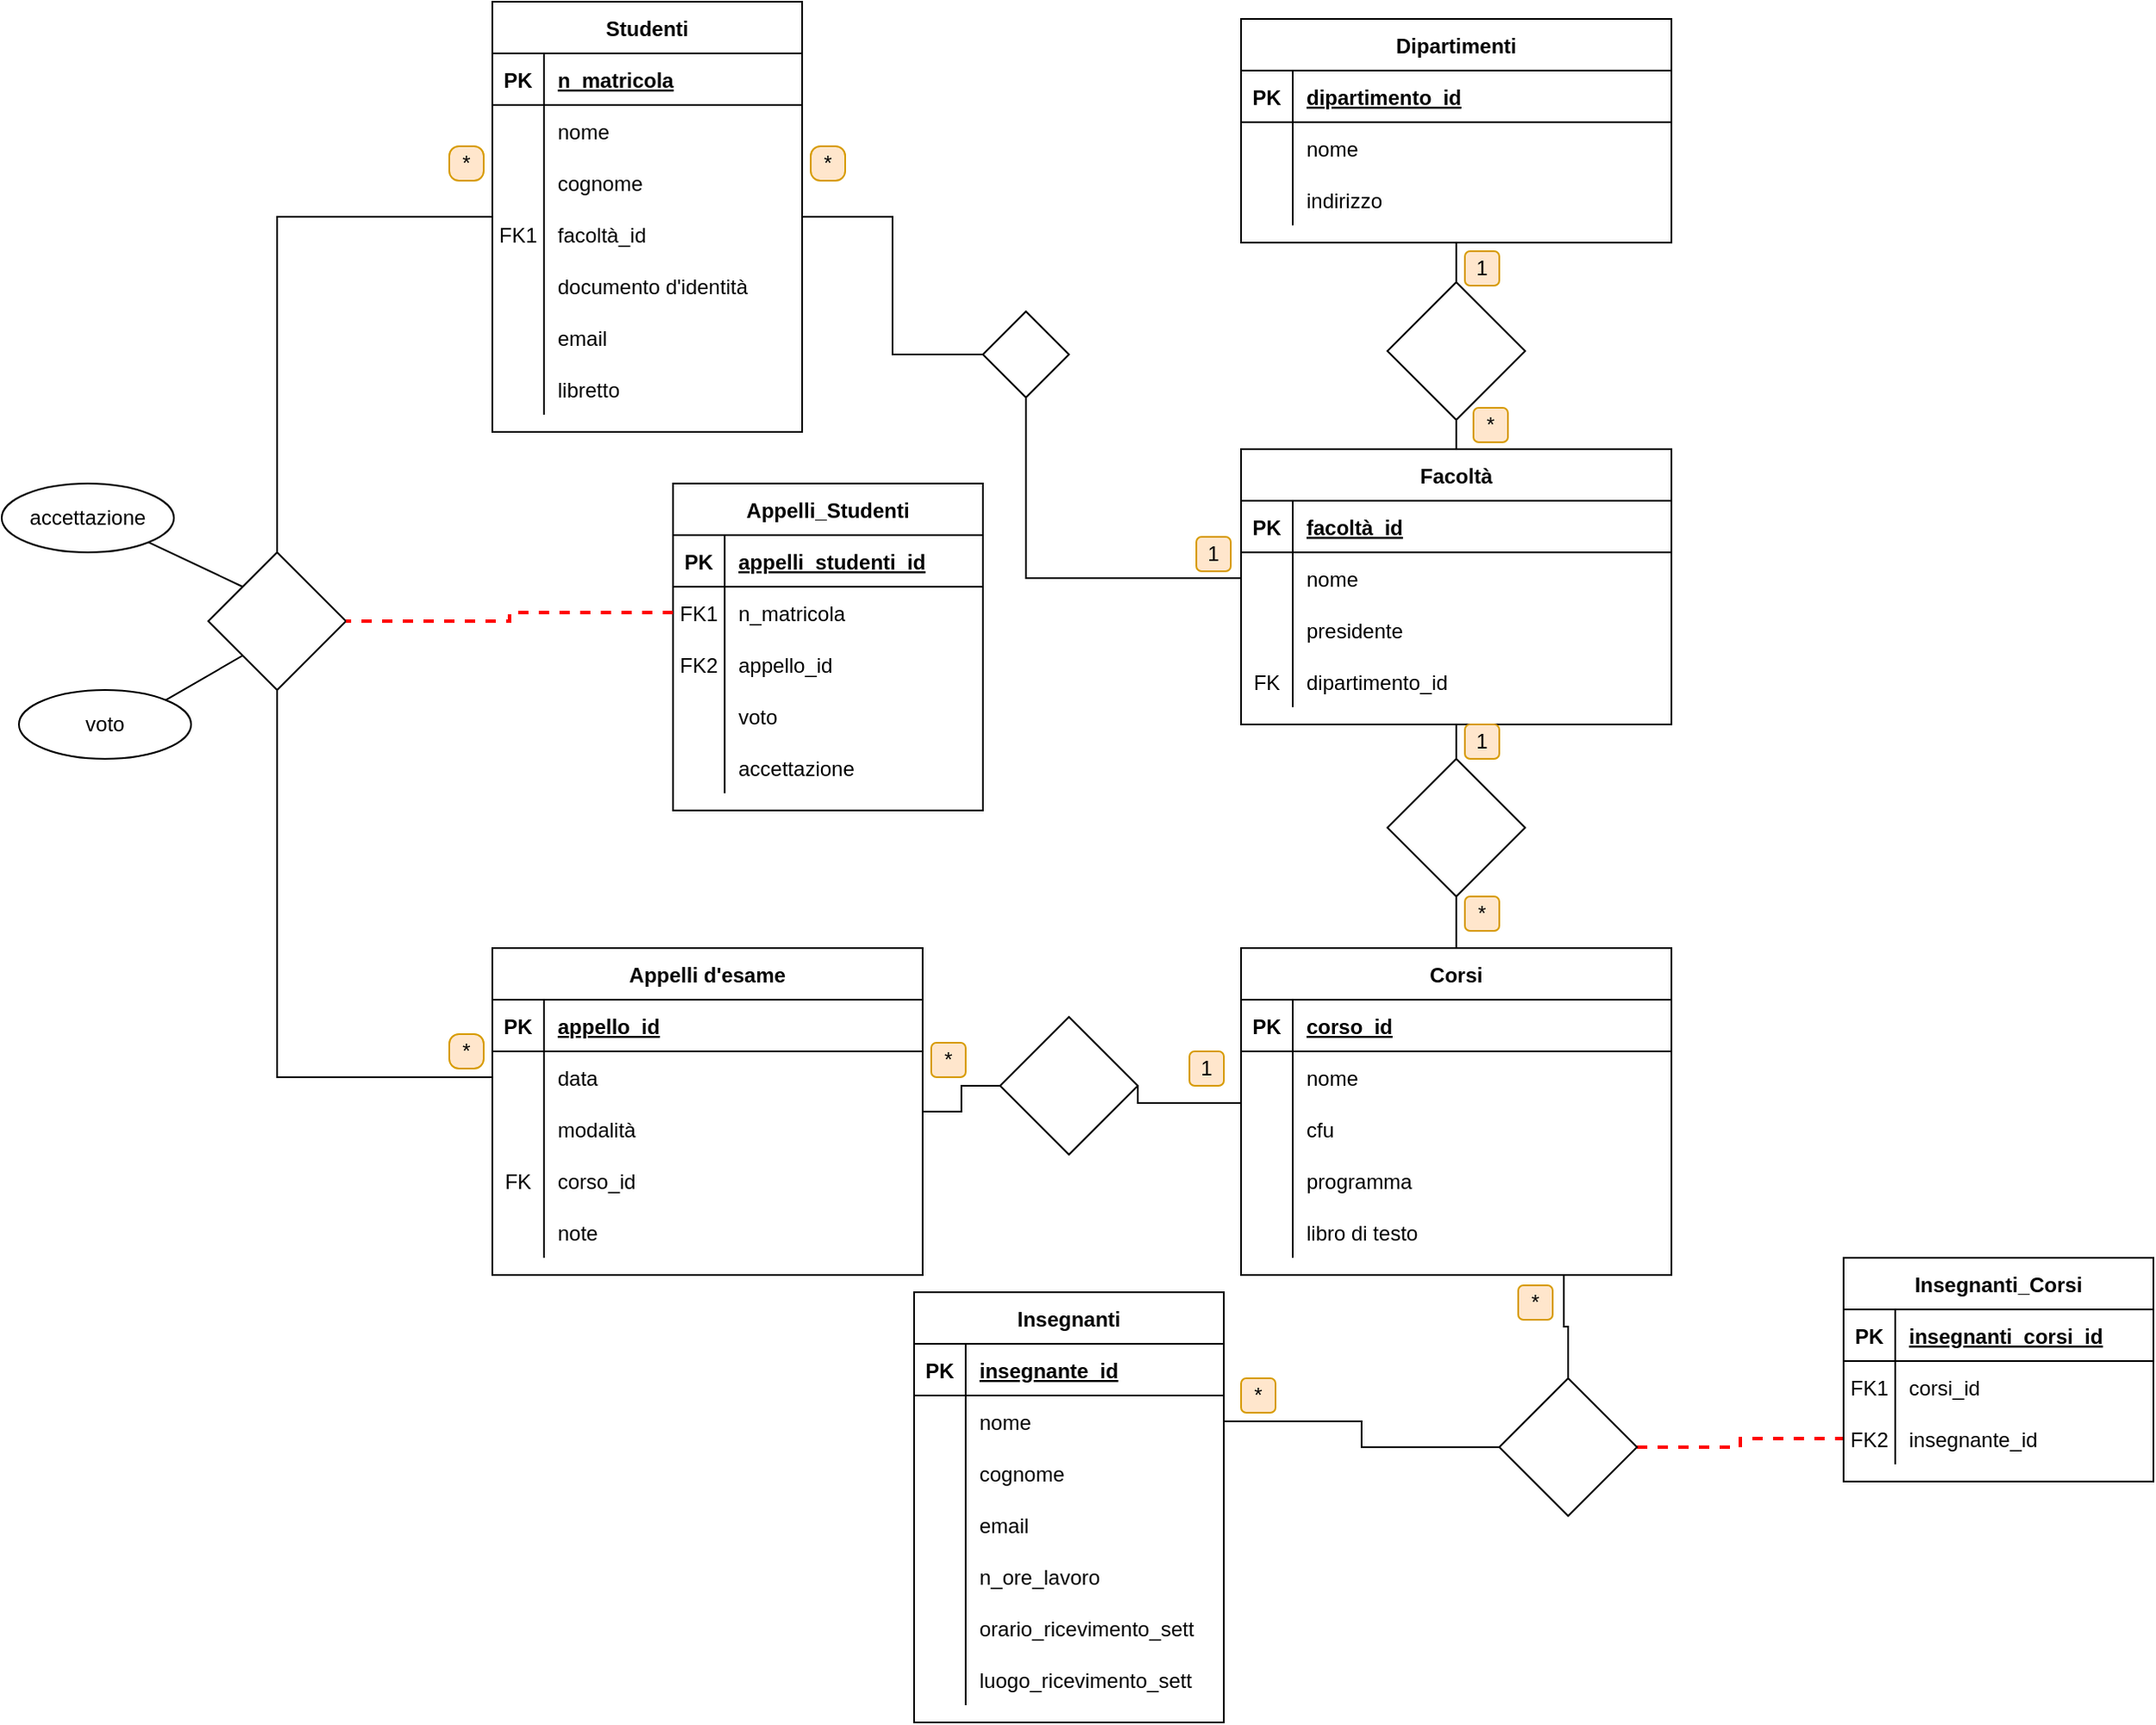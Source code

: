 <mxfile version="15.8.7" type="device"><diagram id="R2lEEEUBdFMjLlhIrx00" name="Page-1"><mxGraphModel dx="1888" dy="649" grid="1" gridSize="10" guides="1" tooltips="1" connect="1" arrows="1" fold="1" page="1" pageScale="1" pageWidth="850" pageHeight="1100" math="0" shadow="0" extFonts="Permanent Marker^https://fonts.googleapis.com/css?family=Permanent+Marker"><root><mxCell id="0"/><mxCell id="1" parent="0"/><mxCell id="xXy8AJXfOSbSsz6t2TUj-23" value="" style="edgeStyle=orthogonalEdgeStyle;rounded=0;orthogonalLoop=1;jettySize=auto;html=1;endArrow=none;endFill=0;" edge="1" parent="1" source="C-vyLk0tnHw3VtMMgP7b-2" target="xXy8AJXfOSbSsz6t2TUj-22"><mxGeometry relative="1" as="geometry"/></mxCell><mxCell id="xXy8AJXfOSbSsz6t2TUj-31" style="edgeStyle=orthogonalEdgeStyle;rounded=0;orthogonalLoop=1;jettySize=auto;html=1;exitX=0.5;exitY=0;exitDx=0;exitDy=0;entryX=0.5;entryY=1;entryDx=0;entryDy=0;endArrow=none;endFill=0;" edge="1" parent="1" source="C-vyLk0tnHw3VtMMgP7b-2" target="xXy8AJXfOSbSsz6t2TUj-16"><mxGeometry relative="1" as="geometry"/></mxCell><mxCell id="C-vyLk0tnHw3VtMMgP7b-2" value="Facoltà" style="shape=table;startSize=30;container=1;collapsible=1;childLayout=tableLayout;fixedRows=1;rowLines=0;fontStyle=1;align=center;resizeLast=1;" parent="1" vertex="1"><mxGeometry x="510" y="270" width="250" height="160" as="geometry"/></mxCell><mxCell id="C-vyLk0tnHw3VtMMgP7b-3" value="" style="shape=partialRectangle;collapsible=0;dropTarget=0;pointerEvents=0;fillColor=none;points=[[0,0.5],[1,0.5]];portConstraint=eastwest;top=0;left=0;right=0;bottom=1;" parent="C-vyLk0tnHw3VtMMgP7b-2" vertex="1"><mxGeometry y="30" width="250" height="30" as="geometry"/></mxCell><mxCell id="C-vyLk0tnHw3VtMMgP7b-4" value="PK" style="shape=partialRectangle;overflow=hidden;connectable=0;fillColor=none;top=0;left=0;bottom=0;right=0;fontStyle=1;" parent="C-vyLk0tnHw3VtMMgP7b-3" vertex="1"><mxGeometry width="30" height="30" as="geometry"><mxRectangle width="30" height="30" as="alternateBounds"/></mxGeometry></mxCell><mxCell id="C-vyLk0tnHw3VtMMgP7b-5" value="facoltà_id" style="shape=partialRectangle;overflow=hidden;connectable=0;fillColor=none;top=0;left=0;bottom=0;right=0;align=left;spacingLeft=6;fontStyle=5;" parent="C-vyLk0tnHw3VtMMgP7b-3" vertex="1"><mxGeometry x="30" width="220" height="30" as="geometry"><mxRectangle width="220" height="30" as="alternateBounds"/></mxGeometry></mxCell><mxCell id="C-vyLk0tnHw3VtMMgP7b-6" value="" style="shape=partialRectangle;collapsible=0;dropTarget=0;pointerEvents=0;fillColor=none;points=[[0,0.5],[1,0.5]];portConstraint=eastwest;top=0;left=0;right=0;bottom=0;" parent="C-vyLk0tnHw3VtMMgP7b-2" vertex="1"><mxGeometry y="60" width="250" height="30" as="geometry"/></mxCell><mxCell id="C-vyLk0tnHw3VtMMgP7b-7" value="" style="shape=partialRectangle;overflow=hidden;connectable=0;fillColor=none;top=0;left=0;bottom=0;right=0;" parent="C-vyLk0tnHw3VtMMgP7b-6" vertex="1"><mxGeometry width="30" height="30" as="geometry"><mxRectangle width="30" height="30" as="alternateBounds"/></mxGeometry></mxCell><mxCell id="C-vyLk0tnHw3VtMMgP7b-8" value="nome" style="shape=partialRectangle;overflow=hidden;connectable=0;fillColor=none;top=0;left=0;bottom=0;right=0;align=left;spacingLeft=6;" parent="C-vyLk0tnHw3VtMMgP7b-6" vertex="1"><mxGeometry x="30" width="220" height="30" as="geometry"><mxRectangle width="220" height="30" as="alternateBounds"/></mxGeometry></mxCell><mxCell id="C-vyLk0tnHw3VtMMgP7b-9" value="" style="shape=partialRectangle;collapsible=0;dropTarget=0;pointerEvents=0;fillColor=none;points=[[0,0.5],[1,0.5]];portConstraint=eastwest;top=0;left=0;right=0;bottom=0;" parent="C-vyLk0tnHw3VtMMgP7b-2" vertex="1"><mxGeometry y="90" width="250" height="30" as="geometry"/></mxCell><mxCell id="C-vyLk0tnHw3VtMMgP7b-10" value="" style="shape=partialRectangle;overflow=hidden;connectable=0;fillColor=none;top=0;left=0;bottom=0;right=0;" parent="C-vyLk0tnHw3VtMMgP7b-9" vertex="1"><mxGeometry width="30" height="30" as="geometry"><mxRectangle width="30" height="30" as="alternateBounds"/></mxGeometry></mxCell><mxCell id="C-vyLk0tnHw3VtMMgP7b-11" value="presidente" style="shape=partialRectangle;overflow=hidden;connectable=0;fillColor=none;top=0;left=0;bottom=0;right=0;align=left;spacingLeft=6;" parent="C-vyLk0tnHw3VtMMgP7b-9" vertex="1"><mxGeometry x="30" width="220" height="30" as="geometry"><mxRectangle width="220" height="30" as="alternateBounds"/></mxGeometry></mxCell><mxCell id="xXy8AJXfOSbSsz6t2TUj-156" value="" style="shape=partialRectangle;collapsible=0;dropTarget=0;pointerEvents=0;fillColor=none;points=[[0,0.5],[1,0.5]];portConstraint=eastwest;top=0;left=0;right=0;bottom=0;" vertex="1" parent="C-vyLk0tnHw3VtMMgP7b-2"><mxGeometry y="120" width="250" height="30" as="geometry"/></mxCell><mxCell id="xXy8AJXfOSbSsz6t2TUj-157" value="FK" style="shape=partialRectangle;overflow=hidden;connectable=0;fillColor=none;top=0;left=0;bottom=0;right=0;" vertex="1" parent="xXy8AJXfOSbSsz6t2TUj-156"><mxGeometry width="30" height="30" as="geometry"><mxRectangle width="30" height="30" as="alternateBounds"/></mxGeometry></mxCell><mxCell id="xXy8AJXfOSbSsz6t2TUj-158" value="dipartimento_id" style="shape=partialRectangle;overflow=hidden;connectable=0;fillColor=none;top=0;left=0;bottom=0;right=0;align=left;spacingLeft=6;" vertex="1" parent="xXy8AJXfOSbSsz6t2TUj-156"><mxGeometry x="30" width="220" height="30" as="geometry"><mxRectangle width="220" height="30" as="alternateBounds"/></mxGeometry></mxCell><mxCell id="xXy8AJXfOSbSsz6t2TUj-24" style="edgeStyle=orthogonalEdgeStyle;rounded=0;orthogonalLoop=1;jettySize=auto;html=1;exitX=0.5;exitY=0;exitDx=0;exitDy=0;entryX=0.5;entryY=1;entryDx=0;entryDy=0;endArrow=none;endFill=0;" edge="1" parent="1" source="C-vyLk0tnHw3VtMMgP7b-13" target="xXy8AJXfOSbSsz6t2TUj-22"><mxGeometry relative="1" as="geometry"/></mxCell><mxCell id="xXy8AJXfOSbSsz6t2TUj-92" style="edgeStyle=orthogonalEdgeStyle;rounded=0;orthogonalLoop=1;jettySize=auto;html=1;exitX=0.75;exitY=1;exitDx=0;exitDy=0;entryX=0.5;entryY=0;entryDx=0;entryDy=0;endArrow=none;endFill=0;" edge="1" parent="1" source="C-vyLk0tnHw3VtMMgP7b-13" target="xXy8AJXfOSbSsz6t2TUj-44"><mxGeometry relative="1" as="geometry"/></mxCell><mxCell id="C-vyLk0tnHw3VtMMgP7b-13" value="Corsi" style="shape=table;startSize=30;container=1;collapsible=1;childLayout=tableLayout;fixedRows=1;rowLines=0;fontStyle=1;align=center;resizeLast=1;" parent="1" vertex="1"><mxGeometry x="510" y="560" width="250" height="190" as="geometry"/></mxCell><mxCell id="C-vyLk0tnHw3VtMMgP7b-14" value="" style="shape=partialRectangle;collapsible=0;dropTarget=0;pointerEvents=0;fillColor=none;points=[[0,0.5],[1,0.5]];portConstraint=eastwest;top=0;left=0;right=0;bottom=1;" parent="C-vyLk0tnHw3VtMMgP7b-13" vertex="1"><mxGeometry y="30" width="250" height="30" as="geometry"/></mxCell><mxCell id="C-vyLk0tnHw3VtMMgP7b-15" value="PK" style="shape=partialRectangle;overflow=hidden;connectable=0;fillColor=none;top=0;left=0;bottom=0;right=0;fontStyle=1;" parent="C-vyLk0tnHw3VtMMgP7b-14" vertex="1"><mxGeometry width="30" height="30" as="geometry"><mxRectangle width="30" height="30" as="alternateBounds"/></mxGeometry></mxCell><mxCell id="C-vyLk0tnHw3VtMMgP7b-16" value="corso_id" style="shape=partialRectangle;overflow=hidden;connectable=0;fillColor=none;top=0;left=0;bottom=0;right=0;align=left;spacingLeft=6;fontStyle=5;" parent="C-vyLk0tnHw3VtMMgP7b-14" vertex="1"><mxGeometry x="30" width="220" height="30" as="geometry"><mxRectangle width="220" height="30" as="alternateBounds"/></mxGeometry></mxCell><mxCell id="C-vyLk0tnHw3VtMMgP7b-17" value="" style="shape=partialRectangle;collapsible=0;dropTarget=0;pointerEvents=0;fillColor=none;points=[[0,0.5],[1,0.5]];portConstraint=eastwest;top=0;left=0;right=0;bottom=0;" parent="C-vyLk0tnHw3VtMMgP7b-13" vertex="1"><mxGeometry y="60" width="250" height="30" as="geometry"/></mxCell><mxCell id="C-vyLk0tnHw3VtMMgP7b-18" value="" style="shape=partialRectangle;overflow=hidden;connectable=0;fillColor=none;top=0;left=0;bottom=0;right=0;" parent="C-vyLk0tnHw3VtMMgP7b-17" vertex="1"><mxGeometry width="30" height="30" as="geometry"><mxRectangle width="30" height="30" as="alternateBounds"/></mxGeometry></mxCell><mxCell id="C-vyLk0tnHw3VtMMgP7b-19" value="nome" style="shape=partialRectangle;overflow=hidden;connectable=0;fillColor=none;top=0;left=0;bottom=0;right=0;align=left;spacingLeft=6;" parent="C-vyLk0tnHw3VtMMgP7b-17" vertex="1"><mxGeometry x="30" width="220" height="30" as="geometry"><mxRectangle width="220" height="30" as="alternateBounds"/></mxGeometry></mxCell><mxCell id="C-vyLk0tnHw3VtMMgP7b-20" value="" style="shape=partialRectangle;collapsible=0;dropTarget=0;pointerEvents=0;fillColor=none;points=[[0,0.5],[1,0.5]];portConstraint=eastwest;top=0;left=0;right=0;bottom=0;" parent="C-vyLk0tnHw3VtMMgP7b-13" vertex="1"><mxGeometry y="90" width="250" height="30" as="geometry"/></mxCell><mxCell id="C-vyLk0tnHw3VtMMgP7b-21" value="" style="shape=partialRectangle;overflow=hidden;connectable=0;fillColor=none;top=0;left=0;bottom=0;right=0;" parent="C-vyLk0tnHw3VtMMgP7b-20" vertex="1"><mxGeometry width="30" height="30" as="geometry"><mxRectangle width="30" height="30" as="alternateBounds"/></mxGeometry></mxCell><mxCell id="C-vyLk0tnHw3VtMMgP7b-22" value="cfu" style="shape=partialRectangle;overflow=hidden;connectable=0;fillColor=none;top=0;left=0;bottom=0;right=0;align=left;spacingLeft=6;" parent="C-vyLk0tnHw3VtMMgP7b-20" vertex="1"><mxGeometry x="30" width="220" height="30" as="geometry"><mxRectangle width="220" height="30" as="alternateBounds"/></mxGeometry></mxCell><mxCell id="xXy8AJXfOSbSsz6t2TUj-124" value="" style="shape=partialRectangle;collapsible=0;dropTarget=0;pointerEvents=0;fillColor=none;points=[[0,0.5],[1,0.5]];portConstraint=eastwest;top=0;left=0;right=0;bottom=0;" vertex="1" parent="C-vyLk0tnHw3VtMMgP7b-13"><mxGeometry y="120" width="250" height="30" as="geometry"/></mxCell><mxCell id="xXy8AJXfOSbSsz6t2TUj-125" value="" style="shape=partialRectangle;overflow=hidden;connectable=0;fillColor=none;top=0;left=0;bottom=0;right=0;" vertex="1" parent="xXy8AJXfOSbSsz6t2TUj-124"><mxGeometry width="30" height="30" as="geometry"><mxRectangle width="30" height="30" as="alternateBounds"/></mxGeometry></mxCell><mxCell id="xXy8AJXfOSbSsz6t2TUj-126" value="programma" style="shape=partialRectangle;overflow=hidden;connectable=0;fillColor=none;top=0;left=0;bottom=0;right=0;align=left;spacingLeft=6;" vertex="1" parent="xXy8AJXfOSbSsz6t2TUj-124"><mxGeometry x="30" width="220" height="30" as="geometry"><mxRectangle width="220" height="30" as="alternateBounds"/></mxGeometry></mxCell><mxCell id="xXy8AJXfOSbSsz6t2TUj-128" value="" style="shape=partialRectangle;collapsible=0;dropTarget=0;pointerEvents=0;fillColor=none;points=[[0,0.5],[1,0.5]];portConstraint=eastwest;top=0;left=0;right=0;bottom=0;" vertex="1" parent="C-vyLk0tnHw3VtMMgP7b-13"><mxGeometry y="150" width="250" height="30" as="geometry"/></mxCell><mxCell id="xXy8AJXfOSbSsz6t2TUj-129" value="" style="shape=partialRectangle;overflow=hidden;connectable=0;fillColor=none;top=0;left=0;bottom=0;right=0;" vertex="1" parent="xXy8AJXfOSbSsz6t2TUj-128"><mxGeometry width="30" height="30" as="geometry"><mxRectangle width="30" height="30" as="alternateBounds"/></mxGeometry></mxCell><mxCell id="xXy8AJXfOSbSsz6t2TUj-130" value="libro di testo" style="shape=partialRectangle;overflow=hidden;connectable=0;fillColor=none;top=0;left=0;bottom=0;right=0;align=left;spacingLeft=6;" vertex="1" parent="xXy8AJXfOSbSsz6t2TUj-128"><mxGeometry x="30" width="220" height="30" as="geometry"><mxRectangle width="220" height="30" as="alternateBounds"/></mxGeometry></mxCell><mxCell id="xXy8AJXfOSbSsz6t2TUj-17" value="" style="edgeStyle=orthogonalEdgeStyle;rounded=0;orthogonalLoop=1;jettySize=auto;html=1;endArrow=none;endFill=0;" edge="1" parent="1" source="C-vyLk0tnHw3VtMMgP7b-23" target="xXy8AJXfOSbSsz6t2TUj-16"><mxGeometry relative="1" as="geometry"/></mxCell><mxCell id="C-vyLk0tnHw3VtMMgP7b-23" value="Dipartimenti" style="shape=table;startSize=30;container=1;collapsible=1;childLayout=tableLayout;fixedRows=1;rowLines=0;fontStyle=1;align=center;resizeLast=1;" parent="1" vertex="1"><mxGeometry x="510" y="20" width="250" height="130" as="geometry"/></mxCell><mxCell id="C-vyLk0tnHw3VtMMgP7b-24" value="" style="shape=partialRectangle;collapsible=0;dropTarget=0;pointerEvents=0;fillColor=none;points=[[0,0.5],[1,0.5]];portConstraint=eastwest;top=0;left=0;right=0;bottom=1;" parent="C-vyLk0tnHw3VtMMgP7b-23" vertex="1"><mxGeometry y="30" width="250" height="30" as="geometry"/></mxCell><mxCell id="C-vyLk0tnHw3VtMMgP7b-25" value="PK" style="shape=partialRectangle;overflow=hidden;connectable=0;fillColor=none;top=0;left=0;bottom=0;right=0;fontStyle=1;" parent="C-vyLk0tnHw3VtMMgP7b-24" vertex="1"><mxGeometry width="30" height="30" as="geometry"><mxRectangle width="30" height="30" as="alternateBounds"/></mxGeometry></mxCell><mxCell id="C-vyLk0tnHw3VtMMgP7b-26" value="dipartimento_id" style="shape=partialRectangle;overflow=hidden;connectable=0;fillColor=none;top=0;left=0;bottom=0;right=0;align=left;spacingLeft=6;fontStyle=5;" parent="C-vyLk0tnHw3VtMMgP7b-24" vertex="1"><mxGeometry x="30" width="220" height="30" as="geometry"><mxRectangle width="220" height="30" as="alternateBounds"/></mxGeometry></mxCell><mxCell id="C-vyLk0tnHw3VtMMgP7b-27" value="" style="shape=partialRectangle;collapsible=0;dropTarget=0;pointerEvents=0;fillColor=none;points=[[0,0.5],[1,0.5]];portConstraint=eastwest;top=0;left=0;right=0;bottom=0;" parent="C-vyLk0tnHw3VtMMgP7b-23" vertex="1"><mxGeometry y="60" width="250" height="30" as="geometry"/></mxCell><mxCell id="C-vyLk0tnHw3VtMMgP7b-28" value="" style="shape=partialRectangle;overflow=hidden;connectable=0;fillColor=none;top=0;left=0;bottom=0;right=0;" parent="C-vyLk0tnHw3VtMMgP7b-27" vertex="1"><mxGeometry width="30" height="30" as="geometry"><mxRectangle width="30" height="30" as="alternateBounds"/></mxGeometry></mxCell><mxCell id="C-vyLk0tnHw3VtMMgP7b-29" value="nome" style="shape=partialRectangle;overflow=hidden;connectable=0;fillColor=none;top=0;left=0;bottom=0;right=0;align=left;spacingLeft=6;" parent="C-vyLk0tnHw3VtMMgP7b-27" vertex="1"><mxGeometry x="30" width="220" height="30" as="geometry"><mxRectangle width="220" height="30" as="alternateBounds"/></mxGeometry></mxCell><mxCell id="xXy8AJXfOSbSsz6t2TUj-1" value="" style="shape=partialRectangle;collapsible=0;dropTarget=0;pointerEvents=0;fillColor=none;points=[[0,0.5],[1,0.5]];portConstraint=eastwest;top=0;left=0;right=0;bottom=0;" vertex="1" parent="C-vyLk0tnHw3VtMMgP7b-23"><mxGeometry y="90" width="250" height="30" as="geometry"/></mxCell><mxCell id="xXy8AJXfOSbSsz6t2TUj-2" value="" style="shape=partialRectangle;overflow=hidden;connectable=0;fillColor=none;top=0;left=0;bottom=0;right=0;" vertex="1" parent="xXy8AJXfOSbSsz6t2TUj-1"><mxGeometry width="30" height="30" as="geometry"><mxRectangle width="30" height="30" as="alternateBounds"/></mxGeometry></mxCell><mxCell id="xXy8AJXfOSbSsz6t2TUj-3" value="indirizzo" style="shape=partialRectangle;overflow=hidden;connectable=0;fillColor=none;top=0;left=0;bottom=0;right=0;align=left;spacingLeft=6;" vertex="1" parent="xXy8AJXfOSbSsz6t2TUj-1"><mxGeometry x="30" width="220" height="30" as="geometry"><mxRectangle width="220" height="30" as="alternateBounds"/></mxGeometry></mxCell><mxCell id="bIYH08QrufTNjiRKXHOc-1" value="Insegnanti" style="shape=table;startSize=30;container=1;collapsible=1;childLayout=tableLayout;fixedRows=1;rowLines=0;fontStyle=1;align=center;resizeLast=1;" parent="1" vertex="1"><mxGeometry x="320" y="760" width="180" height="250" as="geometry"><mxRectangle x="75" y="290" width="90" height="30" as="alternateBounds"/></mxGeometry></mxCell><mxCell id="bIYH08QrufTNjiRKXHOc-2" value="" style="shape=partialRectangle;collapsible=0;dropTarget=0;pointerEvents=0;fillColor=none;top=0;left=0;bottom=1;right=0;points=[[0,0.5],[1,0.5]];portConstraint=eastwest;" parent="bIYH08QrufTNjiRKXHOc-1" vertex="1"><mxGeometry y="30" width="180" height="30" as="geometry"/></mxCell><mxCell id="bIYH08QrufTNjiRKXHOc-3" value="PK" style="shape=partialRectangle;connectable=0;fillColor=none;top=0;left=0;bottom=0;right=0;fontStyle=1;overflow=hidden;" parent="bIYH08QrufTNjiRKXHOc-2" vertex="1"><mxGeometry width="30" height="30" as="geometry"><mxRectangle width="30" height="30" as="alternateBounds"/></mxGeometry></mxCell><mxCell id="bIYH08QrufTNjiRKXHOc-4" value="insegnante_id" style="shape=partialRectangle;connectable=0;fillColor=none;top=0;left=0;bottom=0;right=0;align=left;spacingLeft=6;fontStyle=5;overflow=hidden;" parent="bIYH08QrufTNjiRKXHOc-2" vertex="1"><mxGeometry x="30" width="150" height="30" as="geometry"><mxRectangle width="150" height="30" as="alternateBounds"/></mxGeometry></mxCell><mxCell id="bIYH08QrufTNjiRKXHOc-5" value="" style="shape=partialRectangle;collapsible=0;dropTarget=0;pointerEvents=0;fillColor=none;top=0;left=0;bottom=0;right=0;points=[[0,0.5],[1,0.5]];portConstraint=eastwest;" parent="bIYH08QrufTNjiRKXHOc-1" vertex="1"><mxGeometry y="60" width="180" height="30" as="geometry"/></mxCell><mxCell id="bIYH08QrufTNjiRKXHOc-6" value="" style="shape=partialRectangle;connectable=0;fillColor=none;top=0;left=0;bottom=0;right=0;editable=1;overflow=hidden;" parent="bIYH08QrufTNjiRKXHOc-5" vertex="1"><mxGeometry width="30" height="30" as="geometry"><mxRectangle width="30" height="30" as="alternateBounds"/></mxGeometry></mxCell><mxCell id="bIYH08QrufTNjiRKXHOc-7" value="nome" style="shape=partialRectangle;connectable=0;fillColor=none;top=0;left=0;bottom=0;right=0;align=left;spacingLeft=6;overflow=hidden;" parent="bIYH08QrufTNjiRKXHOc-5" vertex="1"><mxGeometry x="30" width="150" height="30" as="geometry"><mxRectangle width="150" height="30" as="alternateBounds"/></mxGeometry></mxCell><mxCell id="bIYH08QrufTNjiRKXHOc-8" value="" style="shape=partialRectangle;collapsible=0;dropTarget=0;pointerEvents=0;fillColor=none;top=0;left=0;bottom=0;right=0;points=[[0,0.5],[1,0.5]];portConstraint=eastwest;" parent="bIYH08QrufTNjiRKXHOc-1" vertex="1"><mxGeometry y="90" width="180" height="30" as="geometry"/></mxCell><mxCell id="bIYH08QrufTNjiRKXHOc-9" value="" style="shape=partialRectangle;connectable=0;fillColor=none;top=0;left=0;bottom=0;right=0;editable=1;overflow=hidden;" parent="bIYH08QrufTNjiRKXHOc-8" vertex="1"><mxGeometry width="30" height="30" as="geometry"><mxRectangle width="30" height="30" as="alternateBounds"/></mxGeometry></mxCell><mxCell id="bIYH08QrufTNjiRKXHOc-10" value="cognome" style="shape=partialRectangle;connectable=0;fillColor=none;top=0;left=0;bottom=0;right=0;align=left;spacingLeft=6;overflow=hidden;" parent="bIYH08QrufTNjiRKXHOc-8" vertex="1"><mxGeometry x="30" width="150" height="30" as="geometry"><mxRectangle width="150" height="30" as="alternateBounds"/></mxGeometry></mxCell><mxCell id="bIYH08QrufTNjiRKXHOc-11" value="" style="shape=partialRectangle;collapsible=0;dropTarget=0;pointerEvents=0;fillColor=none;top=0;left=0;bottom=0;right=0;points=[[0,0.5],[1,0.5]];portConstraint=eastwest;" parent="bIYH08QrufTNjiRKXHOc-1" vertex="1"><mxGeometry y="120" width="180" height="30" as="geometry"/></mxCell><mxCell id="bIYH08QrufTNjiRKXHOc-12" value="" style="shape=partialRectangle;connectable=0;fillColor=none;top=0;left=0;bottom=0;right=0;editable=1;overflow=hidden;" parent="bIYH08QrufTNjiRKXHOc-11" vertex="1"><mxGeometry width="30" height="30" as="geometry"><mxRectangle width="30" height="30" as="alternateBounds"/></mxGeometry></mxCell><mxCell id="bIYH08QrufTNjiRKXHOc-13" value="email" style="shape=partialRectangle;connectable=0;fillColor=none;top=0;left=0;bottom=0;right=0;align=left;spacingLeft=6;overflow=hidden;" parent="bIYH08QrufTNjiRKXHOc-11" vertex="1"><mxGeometry x="30" width="150" height="30" as="geometry"><mxRectangle width="150" height="30" as="alternateBounds"/></mxGeometry></mxCell><mxCell id="xXy8AJXfOSbSsz6t2TUj-132" value="" style="shape=partialRectangle;collapsible=0;dropTarget=0;pointerEvents=0;fillColor=none;top=0;left=0;bottom=0;right=0;points=[[0,0.5],[1,0.5]];portConstraint=eastwest;" vertex="1" parent="bIYH08QrufTNjiRKXHOc-1"><mxGeometry y="150" width="180" height="30" as="geometry"/></mxCell><mxCell id="xXy8AJXfOSbSsz6t2TUj-133" value="" style="shape=partialRectangle;connectable=0;fillColor=none;top=0;left=0;bottom=0;right=0;editable=1;overflow=hidden;" vertex="1" parent="xXy8AJXfOSbSsz6t2TUj-132"><mxGeometry width="30" height="30" as="geometry"><mxRectangle width="30" height="30" as="alternateBounds"/></mxGeometry></mxCell><mxCell id="xXy8AJXfOSbSsz6t2TUj-134" value="n_ore_lavoro" style="shape=partialRectangle;connectable=0;fillColor=none;top=0;left=0;bottom=0;right=0;align=left;spacingLeft=6;overflow=hidden;" vertex="1" parent="xXy8AJXfOSbSsz6t2TUj-132"><mxGeometry x="30" width="150" height="30" as="geometry"><mxRectangle width="150" height="30" as="alternateBounds"/></mxGeometry></mxCell><mxCell id="xXy8AJXfOSbSsz6t2TUj-135" value="" style="shape=partialRectangle;collapsible=0;dropTarget=0;pointerEvents=0;fillColor=none;top=0;left=0;bottom=0;right=0;points=[[0,0.5],[1,0.5]];portConstraint=eastwest;" vertex="1" parent="bIYH08QrufTNjiRKXHOc-1"><mxGeometry y="180" width="180" height="30" as="geometry"/></mxCell><mxCell id="xXy8AJXfOSbSsz6t2TUj-136" value="" style="shape=partialRectangle;connectable=0;fillColor=none;top=0;left=0;bottom=0;right=0;editable=1;overflow=hidden;" vertex="1" parent="xXy8AJXfOSbSsz6t2TUj-135"><mxGeometry width="30" height="30" as="geometry"><mxRectangle width="30" height="30" as="alternateBounds"/></mxGeometry></mxCell><mxCell id="xXy8AJXfOSbSsz6t2TUj-137" value="orario_ricevimento_sett" style="shape=partialRectangle;connectable=0;fillColor=none;top=0;left=0;bottom=0;right=0;align=left;spacingLeft=6;overflow=hidden;" vertex="1" parent="xXy8AJXfOSbSsz6t2TUj-135"><mxGeometry x="30" width="150" height="30" as="geometry"><mxRectangle width="150" height="30" as="alternateBounds"/></mxGeometry></mxCell><mxCell id="xXy8AJXfOSbSsz6t2TUj-138" value="" style="shape=partialRectangle;collapsible=0;dropTarget=0;pointerEvents=0;fillColor=none;top=0;left=0;bottom=0;right=0;points=[[0,0.5],[1,0.5]];portConstraint=eastwest;" vertex="1" parent="bIYH08QrufTNjiRKXHOc-1"><mxGeometry y="210" width="180" height="30" as="geometry"/></mxCell><mxCell id="xXy8AJXfOSbSsz6t2TUj-139" value="" style="shape=partialRectangle;connectable=0;fillColor=none;top=0;left=0;bottom=0;right=0;editable=1;overflow=hidden;" vertex="1" parent="xXy8AJXfOSbSsz6t2TUj-138"><mxGeometry width="30" height="30" as="geometry"><mxRectangle width="30" height="30" as="alternateBounds"/></mxGeometry></mxCell><mxCell id="xXy8AJXfOSbSsz6t2TUj-140" value="luogo_ricevimento_sett" style="shape=partialRectangle;connectable=0;fillColor=none;top=0;left=0;bottom=0;right=0;align=left;spacingLeft=6;overflow=hidden;" vertex="1" parent="xXy8AJXfOSbSsz6t2TUj-138"><mxGeometry x="30" width="150" height="30" as="geometry"><mxRectangle width="150" height="30" as="alternateBounds"/></mxGeometry></mxCell><mxCell id="xXy8AJXfOSbSsz6t2TUj-56" value="" style="edgeStyle=orthogonalEdgeStyle;rounded=0;orthogonalLoop=1;jettySize=auto;html=1;endArrow=none;endFill=0;" edge="1" parent="1" source="bIYH08QrufTNjiRKXHOc-14" target="xXy8AJXfOSbSsz6t2TUj-55"><mxGeometry relative="1" as="geometry"/></mxCell><mxCell id="bIYH08QrufTNjiRKXHOc-14" value="Appelli d'esame" style="shape=table;startSize=30;container=1;collapsible=1;childLayout=tableLayout;fixedRows=1;rowLines=0;fontStyle=1;align=center;resizeLast=1;" parent="1" vertex="1"><mxGeometry x="75" y="560" width="250" height="190" as="geometry"><mxRectangle x="70" y="580" width="120" height="30" as="alternateBounds"/></mxGeometry></mxCell><mxCell id="bIYH08QrufTNjiRKXHOc-15" value="" style="shape=partialRectangle;collapsible=0;dropTarget=0;pointerEvents=0;fillColor=none;top=0;left=0;bottom=1;right=0;points=[[0,0.5],[1,0.5]];portConstraint=eastwest;" parent="bIYH08QrufTNjiRKXHOc-14" vertex="1"><mxGeometry y="30" width="250" height="30" as="geometry"/></mxCell><mxCell id="bIYH08QrufTNjiRKXHOc-16" value="PK" style="shape=partialRectangle;connectable=0;fillColor=none;top=0;left=0;bottom=0;right=0;fontStyle=1;overflow=hidden;" parent="bIYH08QrufTNjiRKXHOc-15" vertex="1"><mxGeometry width="30" height="30" as="geometry"><mxRectangle width="30" height="30" as="alternateBounds"/></mxGeometry></mxCell><mxCell id="bIYH08QrufTNjiRKXHOc-17" value="appello_id" style="shape=partialRectangle;connectable=0;fillColor=none;top=0;left=0;bottom=0;right=0;align=left;spacingLeft=6;fontStyle=5;overflow=hidden;" parent="bIYH08QrufTNjiRKXHOc-15" vertex="1"><mxGeometry x="30" width="220" height="30" as="geometry"><mxRectangle width="220" height="30" as="alternateBounds"/></mxGeometry></mxCell><mxCell id="bIYH08QrufTNjiRKXHOc-18" value="" style="shape=partialRectangle;collapsible=0;dropTarget=0;pointerEvents=0;fillColor=none;top=0;left=0;bottom=0;right=0;points=[[0,0.5],[1,0.5]];portConstraint=eastwest;" parent="bIYH08QrufTNjiRKXHOc-14" vertex="1"><mxGeometry y="60" width="250" height="30" as="geometry"/></mxCell><mxCell id="bIYH08QrufTNjiRKXHOc-19" value="" style="shape=partialRectangle;connectable=0;fillColor=none;top=0;left=0;bottom=0;right=0;editable=1;overflow=hidden;" parent="bIYH08QrufTNjiRKXHOc-18" vertex="1"><mxGeometry width="30" height="30" as="geometry"><mxRectangle width="30" height="30" as="alternateBounds"/></mxGeometry></mxCell><mxCell id="bIYH08QrufTNjiRKXHOc-20" value="data" style="shape=partialRectangle;connectable=0;fillColor=none;top=0;left=0;bottom=0;right=0;align=left;spacingLeft=6;overflow=hidden;" parent="bIYH08QrufTNjiRKXHOc-18" vertex="1"><mxGeometry x="30" width="220" height="30" as="geometry"><mxRectangle width="220" height="30" as="alternateBounds"/></mxGeometry></mxCell><mxCell id="bIYH08QrufTNjiRKXHOc-21" value="" style="shape=partialRectangle;collapsible=0;dropTarget=0;pointerEvents=0;fillColor=none;top=0;left=0;bottom=0;right=0;points=[[0,0.5],[1,0.5]];portConstraint=eastwest;" parent="bIYH08QrufTNjiRKXHOc-14" vertex="1"><mxGeometry y="90" width="250" height="30" as="geometry"/></mxCell><mxCell id="bIYH08QrufTNjiRKXHOc-22" value="" style="shape=partialRectangle;connectable=0;fillColor=none;top=0;left=0;bottom=0;right=0;editable=1;overflow=hidden;" parent="bIYH08QrufTNjiRKXHOc-21" vertex="1"><mxGeometry width="30" height="30" as="geometry"><mxRectangle width="30" height="30" as="alternateBounds"/></mxGeometry></mxCell><mxCell id="bIYH08QrufTNjiRKXHOc-23" value="modalità" style="shape=partialRectangle;connectable=0;fillColor=none;top=0;left=0;bottom=0;right=0;align=left;spacingLeft=6;overflow=hidden;" parent="bIYH08QrufTNjiRKXHOc-21" vertex="1"><mxGeometry x="30" width="220" height="30" as="geometry"><mxRectangle width="220" height="30" as="alternateBounds"/></mxGeometry></mxCell><mxCell id="bIYH08QrufTNjiRKXHOc-24" value="" style="shape=partialRectangle;collapsible=0;dropTarget=0;pointerEvents=0;fillColor=none;top=0;left=0;bottom=0;right=0;points=[[0,0.5],[1,0.5]];portConstraint=eastwest;" parent="bIYH08QrufTNjiRKXHOc-14" vertex="1"><mxGeometry y="120" width="250" height="30" as="geometry"/></mxCell><mxCell id="bIYH08QrufTNjiRKXHOc-25" value="FK" style="shape=partialRectangle;connectable=0;fillColor=none;top=0;left=0;bottom=0;right=0;editable=1;overflow=hidden;" parent="bIYH08QrufTNjiRKXHOc-24" vertex="1"><mxGeometry width="30" height="30" as="geometry"><mxRectangle width="30" height="30" as="alternateBounds"/></mxGeometry></mxCell><mxCell id="bIYH08QrufTNjiRKXHOc-26" value="corso_id" style="shape=partialRectangle;connectable=0;fillColor=none;top=0;left=0;bottom=0;right=0;align=left;spacingLeft=6;overflow=hidden;" parent="bIYH08QrufTNjiRKXHOc-24" vertex="1"><mxGeometry x="30" width="220" height="30" as="geometry"><mxRectangle width="220" height="30" as="alternateBounds"/></mxGeometry></mxCell><mxCell id="xXy8AJXfOSbSsz6t2TUj-144" value="" style="shape=partialRectangle;collapsible=0;dropTarget=0;pointerEvents=0;fillColor=none;top=0;left=0;bottom=0;right=0;points=[[0,0.5],[1,0.5]];portConstraint=eastwest;" vertex="1" parent="bIYH08QrufTNjiRKXHOc-14"><mxGeometry y="150" width="250" height="30" as="geometry"/></mxCell><mxCell id="xXy8AJXfOSbSsz6t2TUj-145" value="" style="shape=partialRectangle;connectable=0;fillColor=none;top=0;left=0;bottom=0;right=0;editable=1;overflow=hidden;" vertex="1" parent="xXy8AJXfOSbSsz6t2TUj-144"><mxGeometry width="30" height="30" as="geometry"><mxRectangle width="30" height="30" as="alternateBounds"/></mxGeometry></mxCell><mxCell id="xXy8AJXfOSbSsz6t2TUj-146" value="note" style="shape=partialRectangle;connectable=0;fillColor=none;top=0;left=0;bottom=0;right=0;align=left;spacingLeft=6;overflow=hidden;" vertex="1" parent="xXy8AJXfOSbSsz6t2TUj-144"><mxGeometry x="30" width="220" height="30" as="geometry"><mxRectangle width="220" height="30" as="alternateBounds"/></mxGeometry></mxCell><mxCell id="xXy8AJXfOSbSsz6t2TUj-33" value="" style="edgeStyle=orthogonalEdgeStyle;rounded=0;orthogonalLoop=1;jettySize=auto;html=1;endArrow=none;endFill=0;" edge="1" parent="1" source="bIYH08QrufTNjiRKXHOc-27" target="xXy8AJXfOSbSsz6t2TUj-32"><mxGeometry relative="1" as="geometry"/></mxCell><mxCell id="xXy8AJXfOSbSsz6t2TUj-80" value="" style="edgeStyle=orthogonalEdgeStyle;rounded=0;orthogonalLoop=1;jettySize=auto;html=1;endArrow=none;endFill=0;" edge="1" parent="1" source="bIYH08QrufTNjiRKXHOc-27" target="xXy8AJXfOSbSsz6t2TUj-79"><mxGeometry relative="1" as="geometry"/></mxCell><mxCell id="bIYH08QrufTNjiRKXHOc-27" value="Studenti" style="shape=table;startSize=30;container=1;collapsible=1;childLayout=tableLayout;fixedRows=1;rowLines=0;fontStyle=1;align=center;resizeLast=1;" parent="1" vertex="1"><mxGeometry x="75" y="10" width="180" height="250" as="geometry"><mxRectangle x="75" y="10" width="80" height="30" as="alternateBounds"/></mxGeometry></mxCell><mxCell id="bIYH08QrufTNjiRKXHOc-28" value="" style="shape=partialRectangle;collapsible=0;dropTarget=0;pointerEvents=0;fillColor=none;top=0;left=0;bottom=1;right=0;points=[[0,0.5],[1,0.5]];portConstraint=eastwest;" parent="bIYH08QrufTNjiRKXHOc-27" vertex="1"><mxGeometry y="30" width="180" height="30" as="geometry"/></mxCell><mxCell id="bIYH08QrufTNjiRKXHOc-29" value="PK" style="shape=partialRectangle;connectable=0;fillColor=none;top=0;left=0;bottom=0;right=0;fontStyle=1;overflow=hidden;" parent="bIYH08QrufTNjiRKXHOc-28" vertex="1"><mxGeometry width="30" height="30" as="geometry"><mxRectangle width="30" height="30" as="alternateBounds"/></mxGeometry></mxCell><mxCell id="bIYH08QrufTNjiRKXHOc-30" value="n_matricola" style="shape=partialRectangle;connectable=0;fillColor=none;top=0;left=0;bottom=0;right=0;align=left;spacingLeft=6;fontStyle=5;overflow=hidden;" parent="bIYH08QrufTNjiRKXHOc-28" vertex="1"><mxGeometry x="30" width="150" height="30" as="geometry"><mxRectangle width="150" height="30" as="alternateBounds"/></mxGeometry></mxCell><mxCell id="bIYH08QrufTNjiRKXHOc-31" value="" style="shape=partialRectangle;collapsible=0;dropTarget=0;pointerEvents=0;fillColor=none;top=0;left=0;bottom=0;right=0;points=[[0,0.5],[1,0.5]];portConstraint=eastwest;" parent="bIYH08QrufTNjiRKXHOc-27" vertex="1"><mxGeometry y="60" width="180" height="30" as="geometry"/></mxCell><mxCell id="bIYH08QrufTNjiRKXHOc-32" value="" style="shape=partialRectangle;connectable=0;fillColor=none;top=0;left=0;bottom=0;right=0;editable=1;overflow=hidden;" parent="bIYH08QrufTNjiRKXHOc-31" vertex="1"><mxGeometry width="30" height="30" as="geometry"><mxRectangle width="30" height="30" as="alternateBounds"/></mxGeometry></mxCell><mxCell id="bIYH08QrufTNjiRKXHOc-33" value="nome" style="shape=partialRectangle;connectable=0;fillColor=none;top=0;left=0;bottom=0;right=0;align=left;spacingLeft=6;overflow=hidden;" parent="bIYH08QrufTNjiRKXHOc-31" vertex="1"><mxGeometry x="30" width="150" height="30" as="geometry"><mxRectangle width="150" height="30" as="alternateBounds"/></mxGeometry></mxCell><mxCell id="bIYH08QrufTNjiRKXHOc-34" value="" style="shape=partialRectangle;collapsible=0;dropTarget=0;pointerEvents=0;fillColor=none;top=0;left=0;bottom=0;right=0;points=[[0,0.5],[1,0.5]];portConstraint=eastwest;" parent="bIYH08QrufTNjiRKXHOc-27" vertex="1"><mxGeometry y="90" width="180" height="30" as="geometry"/></mxCell><mxCell id="bIYH08QrufTNjiRKXHOc-35" value="" style="shape=partialRectangle;connectable=0;fillColor=none;top=0;left=0;bottom=0;right=0;editable=1;overflow=hidden;" parent="bIYH08QrufTNjiRKXHOc-34" vertex="1"><mxGeometry width="30" height="30" as="geometry"><mxRectangle width="30" height="30" as="alternateBounds"/></mxGeometry></mxCell><mxCell id="bIYH08QrufTNjiRKXHOc-36" value="cognome" style="shape=partialRectangle;connectable=0;fillColor=none;top=0;left=0;bottom=0;right=0;align=left;spacingLeft=6;overflow=hidden;" parent="bIYH08QrufTNjiRKXHOc-34" vertex="1"><mxGeometry x="30" width="150" height="30" as="geometry"><mxRectangle width="150" height="30" as="alternateBounds"/></mxGeometry></mxCell><mxCell id="bIYH08QrufTNjiRKXHOc-37" value="" style="shape=partialRectangle;collapsible=0;dropTarget=0;pointerEvents=0;fillColor=none;top=0;left=0;bottom=0;right=0;points=[[0,0.5],[1,0.5]];portConstraint=eastwest;" parent="bIYH08QrufTNjiRKXHOc-27" vertex="1"><mxGeometry y="120" width="180" height="30" as="geometry"/></mxCell><mxCell id="bIYH08QrufTNjiRKXHOc-38" value="FK1" style="shape=partialRectangle;connectable=0;fillColor=none;top=0;left=0;bottom=0;right=0;editable=1;overflow=hidden;" parent="bIYH08QrufTNjiRKXHOc-37" vertex="1"><mxGeometry width="30" height="30" as="geometry"><mxRectangle width="30" height="30" as="alternateBounds"/></mxGeometry></mxCell><mxCell id="bIYH08QrufTNjiRKXHOc-39" value="facoltà_id" style="shape=partialRectangle;connectable=0;fillColor=none;top=0;left=0;bottom=0;right=0;align=left;spacingLeft=6;overflow=hidden;" parent="bIYH08QrufTNjiRKXHOc-37" vertex="1"><mxGeometry x="30" width="150" height="30" as="geometry"><mxRectangle width="150" height="30" as="alternateBounds"/></mxGeometry></mxCell><mxCell id="xXy8AJXfOSbSsz6t2TUj-84" value="" style="shape=partialRectangle;collapsible=0;dropTarget=0;pointerEvents=0;fillColor=none;top=0;left=0;bottom=0;right=0;points=[[0,0.5],[1,0.5]];portConstraint=eastwest;" vertex="1" parent="bIYH08QrufTNjiRKXHOc-27"><mxGeometry y="150" width="180" height="30" as="geometry"/></mxCell><mxCell id="xXy8AJXfOSbSsz6t2TUj-85" value="" style="shape=partialRectangle;connectable=0;fillColor=none;top=0;left=0;bottom=0;right=0;editable=1;overflow=hidden;" vertex="1" parent="xXy8AJXfOSbSsz6t2TUj-84"><mxGeometry width="30" height="30" as="geometry"><mxRectangle width="30" height="30" as="alternateBounds"/></mxGeometry></mxCell><mxCell id="xXy8AJXfOSbSsz6t2TUj-86" value="documento d'identità" style="shape=partialRectangle;connectable=0;fillColor=none;top=0;left=0;bottom=0;right=0;align=left;spacingLeft=6;overflow=hidden;" vertex="1" parent="xXy8AJXfOSbSsz6t2TUj-84"><mxGeometry x="30" width="150" height="30" as="geometry"><mxRectangle width="150" height="30" as="alternateBounds"/></mxGeometry></mxCell><mxCell id="xXy8AJXfOSbSsz6t2TUj-70" value="" style="shape=partialRectangle;collapsible=0;dropTarget=0;pointerEvents=0;fillColor=none;top=0;left=0;bottom=0;right=0;points=[[0,0.5],[1,0.5]];portConstraint=eastwest;" vertex="1" parent="bIYH08QrufTNjiRKXHOc-27"><mxGeometry y="180" width="180" height="30" as="geometry"/></mxCell><mxCell id="xXy8AJXfOSbSsz6t2TUj-71" value="" style="shape=partialRectangle;connectable=0;fillColor=none;top=0;left=0;bottom=0;right=0;editable=1;overflow=hidden;" vertex="1" parent="xXy8AJXfOSbSsz6t2TUj-70"><mxGeometry width="30" height="30" as="geometry"><mxRectangle width="30" height="30" as="alternateBounds"/></mxGeometry></mxCell><mxCell id="xXy8AJXfOSbSsz6t2TUj-72" value="email" style="shape=partialRectangle;connectable=0;fillColor=none;top=0;left=0;bottom=0;right=0;align=left;spacingLeft=6;overflow=hidden;" vertex="1" parent="xXy8AJXfOSbSsz6t2TUj-70"><mxGeometry x="30" width="150" height="30" as="geometry"><mxRectangle width="150" height="30" as="alternateBounds"/></mxGeometry></mxCell><mxCell id="xXy8AJXfOSbSsz6t2TUj-160" value="" style="shape=partialRectangle;collapsible=0;dropTarget=0;pointerEvents=0;fillColor=none;top=0;left=0;bottom=0;right=0;points=[[0,0.5],[1,0.5]];portConstraint=eastwest;" vertex="1" parent="bIYH08QrufTNjiRKXHOc-27"><mxGeometry y="210" width="180" height="30" as="geometry"/></mxCell><mxCell id="xXy8AJXfOSbSsz6t2TUj-161" value="" style="shape=partialRectangle;connectable=0;fillColor=none;top=0;left=0;bottom=0;right=0;editable=1;overflow=hidden;" vertex="1" parent="xXy8AJXfOSbSsz6t2TUj-160"><mxGeometry width="30" height="30" as="geometry"><mxRectangle width="30" height="30" as="alternateBounds"/></mxGeometry></mxCell><mxCell id="xXy8AJXfOSbSsz6t2TUj-162" value="libretto" style="shape=partialRectangle;connectable=0;fillColor=none;top=0;left=0;bottom=0;right=0;align=left;spacingLeft=6;overflow=hidden;" vertex="1" parent="xXy8AJXfOSbSsz6t2TUj-160"><mxGeometry x="30" width="150" height="30" as="geometry"><mxRectangle width="150" height="30" as="alternateBounds"/></mxGeometry></mxCell><mxCell id="xXy8AJXfOSbSsz6t2TUj-16" value="" style="rhombus;whiteSpace=wrap;html=1;fontStyle=1;startSize=30;" vertex="1" parent="1"><mxGeometry x="595" y="173" width="80" height="80" as="geometry"/></mxCell><mxCell id="xXy8AJXfOSbSsz6t2TUj-20" value="*" style="rounded=1;whiteSpace=wrap;html=1;fillColor=#ffe6cc;strokeColor=#d79b00;align=center;" vertex="1" parent="1"><mxGeometry x="645" y="246" width="20" height="20" as="geometry"/></mxCell><mxCell id="xXy8AJXfOSbSsz6t2TUj-21" value="1" style="rounded=1;whiteSpace=wrap;html=1;fillColor=#ffe6cc;strokeColor=#d79b00;align=center;" vertex="1" parent="1"><mxGeometry x="640" y="155" width="20" height="20" as="geometry"/></mxCell><mxCell id="xXy8AJXfOSbSsz6t2TUj-22" value="" style="rhombus;whiteSpace=wrap;html=1;fontStyle=1;startSize=30;" vertex="1" parent="1"><mxGeometry x="595" y="450" width="80" height="80" as="geometry"/></mxCell><mxCell id="xXy8AJXfOSbSsz6t2TUj-27" value="*" style="rounded=1;whiteSpace=wrap;html=1;fillColor=#ffe6cc;strokeColor=#d79b00;align=center;" vertex="1" parent="1"><mxGeometry x="640" y="530" width="20" height="20" as="geometry"/></mxCell><mxCell id="xXy8AJXfOSbSsz6t2TUj-30" value="1" style="rounded=1;whiteSpace=wrap;html=1;fillColor=#ffe6cc;strokeColor=#d79b00;align=center;" vertex="1" parent="1"><mxGeometry x="640" y="430" width="20" height="20" as="geometry"/></mxCell><mxCell id="xXy8AJXfOSbSsz6t2TUj-32" value="" style="rhombus;whiteSpace=wrap;html=1;fontStyle=1;startSize=30;" vertex="1" parent="1"><mxGeometry x="360" y="190" width="50" height="50" as="geometry"/></mxCell><mxCell id="xXy8AJXfOSbSsz6t2TUj-35" style="edgeStyle=orthogonalEdgeStyle;rounded=0;orthogonalLoop=1;jettySize=auto;html=1;exitX=0;exitY=0.5;exitDx=0;exitDy=0;entryX=0.5;entryY=1;entryDx=0;entryDy=0;endArrow=none;endFill=0;" edge="1" parent="1" source="C-vyLk0tnHw3VtMMgP7b-6" target="xXy8AJXfOSbSsz6t2TUj-32"><mxGeometry relative="1" as="geometry"/></mxCell><mxCell id="xXy8AJXfOSbSsz6t2TUj-36" value="*" style="rounded=1;whiteSpace=wrap;html=1;fillColor=#ffe6cc;strokeColor=#d79b00;align=center;arcSize=28;" vertex="1" parent="1"><mxGeometry x="260" y="94" width="20" height="20" as="geometry"/></mxCell><mxCell id="xXy8AJXfOSbSsz6t2TUj-37" value="1" style="rounded=1;whiteSpace=wrap;html=1;fillColor=#ffe6cc;strokeColor=#d79b00;align=center;" vertex="1" parent="1"><mxGeometry x="484" y="321" width="20" height="20" as="geometry"/></mxCell><mxCell id="xXy8AJXfOSbSsz6t2TUj-153" style="edgeStyle=orthogonalEdgeStyle;rounded=0;orthogonalLoop=1;jettySize=auto;html=1;exitX=1;exitY=0.5;exitDx=0;exitDy=0;entryX=0;entryY=0.5;entryDx=0;entryDy=0;dashed=1;endArrow=none;endFill=0;strokeColor=#FF0000;strokeWidth=2;" edge="1" parent="1" source="xXy8AJXfOSbSsz6t2TUj-44" target="xXy8AJXfOSbSsz6t2TUj-117"><mxGeometry relative="1" as="geometry"/></mxCell><mxCell id="xXy8AJXfOSbSsz6t2TUj-44" value="" style="rhombus;whiteSpace=wrap;html=1;fontStyle=1;startSize=30;" vertex="1" parent="1"><mxGeometry x="660" y="810" width="80" height="80" as="geometry"/></mxCell><mxCell id="xXy8AJXfOSbSsz6t2TUj-50" value="*" style="rounded=1;whiteSpace=wrap;html=1;fillColor=#ffe6cc;strokeColor=#d79b00;align=center;" vertex="1" parent="1"><mxGeometry x="510" y="810" width="20" height="20" as="geometry"/></mxCell><mxCell id="xXy8AJXfOSbSsz6t2TUj-51" value="*" style="rounded=1;whiteSpace=wrap;html=1;fillColor=#ffe6cc;strokeColor=#d79b00;align=center;" vertex="1" parent="1"><mxGeometry x="671" y="756" width="20" height="20" as="geometry"/></mxCell><mxCell id="xXy8AJXfOSbSsz6t2TUj-55" value="" style="rhombus;whiteSpace=wrap;html=1;fontStyle=1;startSize=30;" vertex="1" parent="1"><mxGeometry x="370" y="600" width="80" height="80" as="geometry"/></mxCell><mxCell id="xXy8AJXfOSbSsz6t2TUj-57" style="edgeStyle=orthogonalEdgeStyle;rounded=0;orthogonalLoop=1;jettySize=auto;html=1;exitX=0;exitY=0.5;exitDx=0;exitDy=0;entryX=1;entryY=0.5;entryDx=0;entryDy=0;endArrow=none;endFill=0;" edge="1" parent="1" source="C-vyLk0tnHw3VtMMgP7b-17" target="xXy8AJXfOSbSsz6t2TUj-55"><mxGeometry relative="1" as="geometry"><Array as="points"><mxPoint x="510" y="650"/><mxPoint x="450" y="650"/></Array></mxGeometry></mxCell><mxCell id="xXy8AJXfOSbSsz6t2TUj-58" value="*" style="rounded=1;whiteSpace=wrap;html=1;fillColor=#ffe6cc;strokeColor=#d79b00;align=center;" vertex="1" parent="1"><mxGeometry x="330" y="615" width="20" height="20" as="geometry"/></mxCell><mxCell id="xXy8AJXfOSbSsz6t2TUj-59" value="1" style="rounded=1;whiteSpace=wrap;html=1;fillColor=#ffe6cc;strokeColor=#d79b00;align=center;" vertex="1" parent="1"><mxGeometry x="480" y="620" width="20" height="20" as="geometry"/></mxCell><mxCell id="xXy8AJXfOSbSsz6t2TUj-79" value="" style="rhombus;whiteSpace=wrap;html=1;fontStyle=1;startSize=30;" vertex="1" parent="1"><mxGeometry x="-90" y="330" width="80" height="80" as="geometry"/></mxCell><mxCell id="xXy8AJXfOSbSsz6t2TUj-81" style="edgeStyle=orthogonalEdgeStyle;rounded=0;orthogonalLoop=1;jettySize=auto;html=1;exitX=0;exitY=0.5;exitDx=0;exitDy=0;entryX=0.5;entryY=1;entryDx=0;entryDy=0;endArrow=none;endFill=0;" edge="1" parent="1" source="bIYH08QrufTNjiRKXHOc-18" target="xXy8AJXfOSbSsz6t2TUj-79"><mxGeometry relative="1" as="geometry"/></mxCell><mxCell id="xXy8AJXfOSbSsz6t2TUj-82" value="*" style="rounded=1;whiteSpace=wrap;html=1;fillColor=#ffe6cc;strokeColor=#d79b00;align=center;arcSize=28;" vertex="1" parent="1"><mxGeometry x="50" y="94" width="20" height="20" as="geometry"/></mxCell><mxCell id="xXy8AJXfOSbSsz6t2TUj-83" value="*" style="rounded=1;whiteSpace=wrap;html=1;fillColor=#ffe6cc;strokeColor=#d79b00;align=center;arcSize=28;" vertex="1" parent="1"><mxGeometry x="50" y="610" width="20" height="20" as="geometry"/></mxCell><mxCell id="xXy8AJXfOSbSsz6t2TUj-93" style="edgeStyle=orthogonalEdgeStyle;rounded=0;orthogonalLoop=1;jettySize=auto;html=1;exitX=1;exitY=0.5;exitDx=0;exitDy=0;entryX=0;entryY=0.5;entryDx=0;entryDy=0;endArrow=none;endFill=0;" edge="1" parent="1" source="bIYH08QrufTNjiRKXHOc-5" target="xXy8AJXfOSbSsz6t2TUj-44"><mxGeometry relative="1" as="geometry"/></mxCell><mxCell id="xXy8AJXfOSbSsz6t2TUj-96" value="Appelli_Studenti" style="shape=table;startSize=30;container=1;collapsible=1;childLayout=tableLayout;fixedRows=1;rowLines=0;fontStyle=1;align=center;resizeLast=1;" vertex="1" parent="1"><mxGeometry x="180" y="290" width="180" height="190" as="geometry"/></mxCell><mxCell id="xXy8AJXfOSbSsz6t2TUj-97" value="" style="shape=partialRectangle;collapsible=0;dropTarget=0;pointerEvents=0;fillColor=none;top=0;left=0;bottom=1;right=0;points=[[0,0.5],[1,0.5]];portConstraint=eastwest;" vertex="1" parent="xXy8AJXfOSbSsz6t2TUj-96"><mxGeometry y="30" width="180" height="30" as="geometry"/></mxCell><mxCell id="xXy8AJXfOSbSsz6t2TUj-98" value="PK" style="shape=partialRectangle;connectable=0;fillColor=none;top=0;left=0;bottom=0;right=0;fontStyle=1;overflow=hidden;" vertex="1" parent="xXy8AJXfOSbSsz6t2TUj-97"><mxGeometry width="30" height="30" as="geometry"><mxRectangle width="30" height="30" as="alternateBounds"/></mxGeometry></mxCell><mxCell id="xXy8AJXfOSbSsz6t2TUj-99" value="appelli_studenti_id" style="shape=partialRectangle;connectable=0;fillColor=none;top=0;left=0;bottom=0;right=0;align=left;spacingLeft=6;fontStyle=5;overflow=hidden;" vertex="1" parent="xXy8AJXfOSbSsz6t2TUj-97"><mxGeometry x="30" width="150" height="30" as="geometry"><mxRectangle width="150" height="30" as="alternateBounds"/></mxGeometry></mxCell><mxCell id="xXy8AJXfOSbSsz6t2TUj-100" value="" style="shape=partialRectangle;collapsible=0;dropTarget=0;pointerEvents=0;fillColor=none;top=0;left=0;bottom=0;right=0;points=[[0,0.5],[1,0.5]];portConstraint=eastwest;" vertex="1" parent="xXy8AJXfOSbSsz6t2TUj-96"><mxGeometry y="60" width="180" height="30" as="geometry"/></mxCell><mxCell id="xXy8AJXfOSbSsz6t2TUj-101" value="FK1" style="shape=partialRectangle;connectable=0;fillColor=none;top=0;left=0;bottom=0;right=0;editable=1;overflow=hidden;" vertex="1" parent="xXy8AJXfOSbSsz6t2TUj-100"><mxGeometry width="30" height="30" as="geometry"><mxRectangle width="30" height="30" as="alternateBounds"/></mxGeometry></mxCell><mxCell id="xXy8AJXfOSbSsz6t2TUj-102" value="n_matricola" style="shape=partialRectangle;connectable=0;fillColor=none;top=0;left=0;bottom=0;right=0;align=left;spacingLeft=6;overflow=hidden;" vertex="1" parent="xXy8AJXfOSbSsz6t2TUj-100"><mxGeometry x="30" width="150" height="30" as="geometry"><mxRectangle width="150" height="30" as="alternateBounds"/></mxGeometry></mxCell><mxCell id="xXy8AJXfOSbSsz6t2TUj-103" value="" style="shape=partialRectangle;collapsible=0;dropTarget=0;pointerEvents=0;fillColor=none;top=0;left=0;bottom=0;right=0;points=[[0,0.5],[1,0.5]];portConstraint=eastwest;" vertex="1" parent="xXy8AJXfOSbSsz6t2TUj-96"><mxGeometry y="90" width="180" height="30" as="geometry"/></mxCell><mxCell id="xXy8AJXfOSbSsz6t2TUj-104" value="FK2" style="shape=partialRectangle;connectable=0;fillColor=none;top=0;left=0;bottom=0;right=0;editable=1;overflow=hidden;" vertex="1" parent="xXy8AJXfOSbSsz6t2TUj-103"><mxGeometry width="30" height="30" as="geometry"><mxRectangle width="30" height="30" as="alternateBounds"/></mxGeometry></mxCell><mxCell id="xXy8AJXfOSbSsz6t2TUj-105" value="appello_id" style="shape=partialRectangle;connectable=0;fillColor=none;top=0;left=0;bottom=0;right=0;align=left;spacingLeft=6;overflow=hidden;" vertex="1" parent="xXy8AJXfOSbSsz6t2TUj-103"><mxGeometry x="30" width="150" height="30" as="geometry"><mxRectangle width="150" height="30" as="alternateBounds"/></mxGeometry></mxCell><mxCell id="xXy8AJXfOSbSsz6t2TUj-106" value="" style="shape=partialRectangle;collapsible=0;dropTarget=0;pointerEvents=0;fillColor=none;top=0;left=0;bottom=0;right=0;points=[[0,0.5],[1,0.5]];portConstraint=eastwest;" vertex="1" parent="xXy8AJXfOSbSsz6t2TUj-96"><mxGeometry y="120" width="180" height="30" as="geometry"/></mxCell><mxCell id="xXy8AJXfOSbSsz6t2TUj-107" value="" style="shape=partialRectangle;connectable=0;fillColor=none;top=0;left=0;bottom=0;right=0;editable=1;overflow=hidden;" vertex="1" parent="xXy8AJXfOSbSsz6t2TUj-106"><mxGeometry width="30" height="30" as="geometry"><mxRectangle width="30" height="30" as="alternateBounds"/></mxGeometry></mxCell><mxCell id="xXy8AJXfOSbSsz6t2TUj-108" value="voto" style="shape=partialRectangle;connectable=0;fillColor=none;top=0;left=0;bottom=0;right=0;align=left;spacingLeft=6;overflow=hidden;" vertex="1" parent="xXy8AJXfOSbSsz6t2TUj-106"><mxGeometry x="30" width="150" height="30" as="geometry"><mxRectangle width="150" height="30" as="alternateBounds"/></mxGeometry></mxCell><mxCell id="xXy8AJXfOSbSsz6t2TUj-147" value="" style="shape=partialRectangle;collapsible=0;dropTarget=0;pointerEvents=0;fillColor=none;top=0;left=0;bottom=0;right=0;points=[[0,0.5],[1,0.5]];portConstraint=eastwest;" vertex="1" parent="xXy8AJXfOSbSsz6t2TUj-96"><mxGeometry y="150" width="180" height="30" as="geometry"/></mxCell><mxCell id="xXy8AJXfOSbSsz6t2TUj-148" value="" style="shape=partialRectangle;connectable=0;fillColor=none;top=0;left=0;bottom=0;right=0;editable=1;overflow=hidden;" vertex="1" parent="xXy8AJXfOSbSsz6t2TUj-147"><mxGeometry width="30" height="30" as="geometry"><mxRectangle width="30" height="30" as="alternateBounds"/></mxGeometry></mxCell><mxCell id="xXy8AJXfOSbSsz6t2TUj-149" value="accettazione" style="shape=partialRectangle;connectable=0;fillColor=none;top=0;left=0;bottom=0;right=0;align=left;spacingLeft=6;overflow=hidden;" vertex="1" parent="xXy8AJXfOSbSsz6t2TUj-147"><mxGeometry x="30" width="150" height="30" as="geometry"><mxRectangle width="150" height="30" as="alternateBounds"/></mxGeometry></mxCell><mxCell id="xXy8AJXfOSbSsz6t2TUj-109" style="edgeStyle=orthogonalEdgeStyle;rounded=0;orthogonalLoop=1;jettySize=auto;html=1;exitX=0;exitY=0.5;exitDx=0;exitDy=0;entryX=1;entryY=0.5;entryDx=0;entryDy=0;dashed=1;endArrow=none;endFill=0;strokeColor=#FF0000;strokeWidth=2;" edge="1" parent="1" source="xXy8AJXfOSbSsz6t2TUj-100" target="xXy8AJXfOSbSsz6t2TUj-79"><mxGeometry relative="1" as="geometry"/></mxCell><mxCell id="xXy8AJXfOSbSsz6t2TUj-110" value="Insegnanti_Corsi" style="shape=table;startSize=30;container=1;collapsible=1;childLayout=tableLayout;fixedRows=1;rowLines=0;fontStyle=1;align=center;resizeLast=1;" vertex="1" parent="1"><mxGeometry x="860" y="740" width="180" height="130" as="geometry"/></mxCell><mxCell id="xXy8AJXfOSbSsz6t2TUj-111" value="" style="shape=partialRectangle;collapsible=0;dropTarget=0;pointerEvents=0;fillColor=none;top=0;left=0;bottom=1;right=0;points=[[0,0.5],[1,0.5]];portConstraint=eastwest;" vertex="1" parent="xXy8AJXfOSbSsz6t2TUj-110"><mxGeometry y="30" width="180" height="30" as="geometry"/></mxCell><mxCell id="xXy8AJXfOSbSsz6t2TUj-112" value="PK" style="shape=partialRectangle;connectable=0;fillColor=none;top=0;left=0;bottom=0;right=0;fontStyle=1;overflow=hidden;" vertex="1" parent="xXy8AJXfOSbSsz6t2TUj-111"><mxGeometry width="30" height="30" as="geometry"><mxRectangle width="30" height="30" as="alternateBounds"/></mxGeometry></mxCell><mxCell id="xXy8AJXfOSbSsz6t2TUj-113" value="insegnanti_corsi_id" style="shape=partialRectangle;connectable=0;fillColor=none;top=0;left=0;bottom=0;right=0;align=left;spacingLeft=6;fontStyle=5;overflow=hidden;" vertex="1" parent="xXy8AJXfOSbSsz6t2TUj-111"><mxGeometry x="30" width="150" height="30" as="geometry"><mxRectangle width="150" height="30" as="alternateBounds"/></mxGeometry></mxCell><mxCell id="xXy8AJXfOSbSsz6t2TUj-114" value="" style="shape=partialRectangle;collapsible=0;dropTarget=0;pointerEvents=0;fillColor=none;top=0;left=0;bottom=0;right=0;points=[[0,0.5],[1,0.5]];portConstraint=eastwest;" vertex="1" parent="xXy8AJXfOSbSsz6t2TUj-110"><mxGeometry y="60" width="180" height="30" as="geometry"/></mxCell><mxCell id="xXy8AJXfOSbSsz6t2TUj-115" value="FK1" style="shape=partialRectangle;connectable=0;fillColor=none;top=0;left=0;bottom=0;right=0;editable=1;overflow=hidden;" vertex="1" parent="xXy8AJXfOSbSsz6t2TUj-114"><mxGeometry width="30" height="30" as="geometry"><mxRectangle width="30" height="30" as="alternateBounds"/></mxGeometry></mxCell><mxCell id="xXy8AJXfOSbSsz6t2TUj-116" value="corsi_id" style="shape=partialRectangle;connectable=0;fillColor=none;top=0;left=0;bottom=0;right=0;align=left;spacingLeft=6;overflow=hidden;" vertex="1" parent="xXy8AJXfOSbSsz6t2TUj-114"><mxGeometry x="30" width="150" height="30" as="geometry"><mxRectangle width="150" height="30" as="alternateBounds"/></mxGeometry></mxCell><mxCell id="xXy8AJXfOSbSsz6t2TUj-117" value="" style="shape=partialRectangle;collapsible=0;dropTarget=0;pointerEvents=0;fillColor=none;top=0;left=0;bottom=0;right=0;points=[[0,0.5],[1,0.5]];portConstraint=eastwest;" vertex="1" parent="xXy8AJXfOSbSsz6t2TUj-110"><mxGeometry y="90" width="180" height="30" as="geometry"/></mxCell><mxCell id="xXy8AJXfOSbSsz6t2TUj-118" value="FK2" style="shape=partialRectangle;connectable=0;fillColor=none;top=0;left=0;bottom=0;right=0;editable=1;overflow=hidden;" vertex="1" parent="xXy8AJXfOSbSsz6t2TUj-117"><mxGeometry width="30" height="30" as="geometry"><mxRectangle width="30" height="30" as="alternateBounds"/></mxGeometry></mxCell><mxCell id="xXy8AJXfOSbSsz6t2TUj-119" value="insegnante_id" style="shape=partialRectangle;connectable=0;fillColor=none;top=0;left=0;bottom=0;right=0;align=left;spacingLeft=6;overflow=hidden;" vertex="1" parent="xXy8AJXfOSbSsz6t2TUj-117"><mxGeometry x="30" width="150" height="30" as="geometry"><mxRectangle width="150" height="30" as="alternateBounds"/></mxGeometry></mxCell><mxCell id="xXy8AJXfOSbSsz6t2TUj-154" style="rounded=0;orthogonalLoop=1;jettySize=auto;html=1;exitX=1;exitY=0;exitDx=0;exitDy=0;entryX=0;entryY=1;entryDx=0;entryDy=0;endArrow=none;endFill=0;strokeColor=#000000;strokeWidth=1;" edge="1" parent="1" source="xXy8AJXfOSbSsz6t2TUj-151" target="xXy8AJXfOSbSsz6t2TUj-79"><mxGeometry relative="1" as="geometry"/></mxCell><mxCell id="xXy8AJXfOSbSsz6t2TUj-151" value="voto" style="ellipse;whiteSpace=wrap;html=1;align=center;" vertex="1" parent="1"><mxGeometry x="-200" y="410" width="100" height="40" as="geometry"/></mxCell><mxCell id="xXy8AJXfOSbSsz6t2TUj-155" style="rounded=0;orthogonalLoop=1;jettySize=auto;html=1;exitX=1;exitY=1;exitDx=0;exitDy=0;entryX=0;entryY=0;entryDx=0;entryDy=0;endArrow=none;endFill=0;strokeColor=#000000;strokeWidth=1;" edge="1" parent="1" source="xXy8AJXfOSbSsz6t2TUj-152" target="xXy8AJXfOSbSsz6t2TUj-79"><mxGeometry relative="1" as="geometry"/></mxCell><mxCell id="xXy8AJXfOSbSsz6t2TUj-152" value="accettazione" style="ellipse;whiteSpace=wrap;html=1;align=center;" vertex="1" parent="1"><mxGeometry x="-210" y="290" width="100" height="40" as="geometry"/></mxCell></root></mxGraphModel></diagram></mxfile>